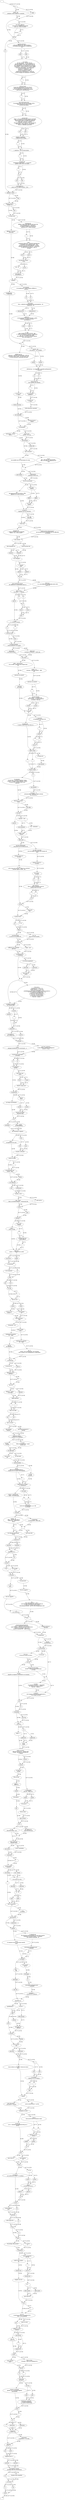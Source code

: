 digraph G {
  v0 [label = ""];
  v1 [label = "§ "];
  v2 [label = "XXXVI . De 
 quelques crimes difficiles à constater "]; 

  v3 [label = ". XXXI "];
  v4 [label = ". "];
  v5 [label = "Des délits difficiles 
 à prouver . D ' APRÉS les principes 
 que nous venons de poser "]; 

  v6 [label = ", "];
  v7 [label = "Il "];
  v8 [label = "paroîtra étrange à 
 ceux qui réfléchissent , que la raison n 
 ' ait presque jamais présidé à la législation 
 des "];
  v9 [label = "y a "];
  v10 [label = "états "];
  v11 [label = "Etats "];
  v12 [label = ". Les crimes 
 les plus atroces , les plus obscurs , 
 les plus chimériques , & par conséquent les 
 plus improbables , sont précisément ceux qu ' 
 on a regardés comme constatés sur de simples 
 conjectures , sur les preuves les moins solides 
 & les plus équivoques . On croiroit que 
 les loix & le magistrat n ' ont 
 intérêt qu ' à prouver le délit , 
 & non à chercher la vérité ; il 
 semble que les législateurs n ' aient pas 
 vu que le danger de condamner un innocent "];
  v13 [label = ", "];
  v14 [label = "croît en raison 
 du peu de vraisemblance de son crime & 
 de la probabilité de son innocence . On 
 ne trouve point dans la plupart des hommes 
 cette force & cette élévation "]; 

  v15 [label = ", "];
  v16 [label = "aussi nécessaires pour 
 les grands crimes que pour les grandes vertus 
 , cette énergie qui exalte à la fois 
 les uns & les autres "]; 

  v17 [label = ", "];
  v18 [label = "au plus haut 
 degré , & les produit presque toujours ensemble 
 chez les nations qui se soutiennent moins par 
 leur propre poids & la bonté constante de 
 leurs loix , que par l ' activité 
 du gouvernement & le concours des passions au 
 bien public . Chez celles-là , les passions 
 douces & affoiblies paroissent "];
  v19 [label = "plus "];
  v20 [label = "p1us "];
  v21 [label = "propres à maintenir 
 l ' administration établie "]; 

  v22 [label = ", "];
  v23 [label = "qu ' à 
 l ' améliorer . De ces observations "]; 

  v24 [label = ", "];
  v25 [label = "il résulte une 
 conséquence importante , c ' est que les 
 grands crimes dans une nation "]; 

  v26 [label = ", "];
  v27 [label = "ne "];
  v28 [label = "font "];
  v29 [label = "sont "];
  v30 [label = "pas toujours la 
 preuve de son dépérissement . Il est "]; 

  v31 [label = "quelques crimes "];
  v32 [label = "trop "];
  v33 [label = "fréquens dans la 
 Société , et "]; 

  v34 [label = "dont "];
  v35 [label = "en même tems 
 "];
  v36 [label = "difficiles à prouver 
 . Tels sont l "]; 

  v37 [label = "la preuve est 
 difficile . Alors cette difficulté doit tenir lieu 
 de la probabilité de l ' innocence ; 
 & comme le danger qui résulte de l 
 ' impunité est d ' autant moindre "]; 

  v38 [label = ", "];
  v39 [label = "que l ' 
 espérance même de l ' impunité contribue peu 
 à multiplier cette espece de délit , dont 
 la source est tout-à-fait différente , on peut 
 diminuer également la durée de l ' instruction 
 & celle de la prescription : mais ce 
 ne sont "];
  v40 [label = "pas-là "];
  v41 [label = "pas là "];
  v42 [label = "les principes récens 
 ; & ne "]; 

  v43 [label = "voit-on "];
  v44 [label = "voit - on 
 "];
  v45 [label = "pas dans les 
 accusations d "]; 

  v46 [label = "' adultère , 
 "];
  v47 [label = "par exemple , 
 & de pédérastie ( crimes toujours difficiles à 
 prouver ) "]; 

  v48 [label = "la pédérastie , 
 l ' infanticide . "]; 

  v49 [label = "ne "];
  v50 [label = ",ne "];
  v51 [label = "voit-on pas , 
 dis-je , admettre tyranniquement les présomptions , les 
 conjectures , les "]; 

  v52 [label = "sémi-preuves ? "];
  v53 [label = "semi-preuves , "];
  v54 [label = "comme si l 
 ' accusé pouvoit être partie innocent , partie 
 coupable , & mériter à la fois d 
 ' être absous & "]; 

  v55 [label = "puni . "];
  v56 [label = "punis "];
  v57 [label = "C ' est 
 dans ce genre de délits sur-tout , que 
 d ' après les barbares & injustes compilations 
 qu ' on a osé donner pour regle 
 aux magistrats , on voit les tortures exercer 
 leur cruel empire sur "];
  v58 [label = "L ' "];
  v59 [label = "accusé , sur 
 les témoins , sur la famille "]; 

  v60 [label = "adultère est un 
 crime qui , considéré politiquement , doit son 
 existence à deux causes , les mauvaises Loix 
 , et cette attraction si puissante qui porte 
 "];
  v61 [label = "entiere "];
  v62 [label = "entière "];
  v63 [label = "un sexe vers 
 l ' autre . "]; 

  v64 [label = "de l ' 
 infortuné qu ' on soupçonne . Considéré politiquement 
 , l ' adultere a "]; 

  v65 [label = "[Cette attraction "];
  v66 [label = "la "];
  v67 [label = "sa "];
  v68 [label = "source dans les 
 loix variables des hommes "]; 

  v69 [label = ", "];
  v70 [label = "& le penchant 
 naturel d ' "]; 

  v71 [label = "un sexe vers 
 l ' autre . "]; 

  v72 [label = "Cette attraction constante 
 "];
  v73 [label = "est semblable "];
  v74 [label = "en beaucoup de 
 choses "]; 

  v75 [label = "à la pesanteur 
 "];
  v76 [label = "universelle . Comme 
 celle-ci , "]; 

  v77 [label = "motrice de l 
 ' univers , en ce qu ' "]; 

  v78 [label = "elle diminue "];
  v79 [label = "comme elle "];
  v80 [label = "par la distance 
 "];
  v81 [label = ": si l 
 ' une modifie tous les mouvemens du corps 
 "];
  v82 [label = ", en ce 
 que , tant que dure son activité , 
 elle a sur toutes les affections de l 
 ' ame "];
  v83 [label = ", l ' 
 "];
  v84 [label = "autre affecte "];
  v85 [label = "action que la 
 pesanteur exerce sur "]; 

  v86 [label = "tous les mouvemens 
 "];
  v87 [label = "de l ' 
 ame tant que dure son activité . Elles 
 différent en ce que la gravité "]; 

  v88 [label = "des corps . 
 Elle en "]; 

  v89 [label = "différe , "];
  v90 [label = "differe "];
  v91 [label = "en ce que 
 celle-ci "]; 

  v92 [label = "se met en 
 équilibre avec les obstacles "]; 

  v93 [label = "qu ' elle 
 rencontre "]; 

  v94 [label = ", tandis que 
 "];
  v95 [label = "la passion de 
 l ' amour se fortifie par les obstacles 
 mêmes .] Si j ' avois à parler 
 "];
  v96 [label = "celle-là prend ordinairement 
 une nouvelle force & augmente avec les difficultés 
 . Si je parlois "]; 

  v97 [label = "à des Nations 
 "];
  v98 [label = "encore privées des 
 "];
  v99 [label = "chez lesquelles les 
 "];
  v100 [label = "lumieres "];
  v101 [label = "lumières "];
  v102 [label = "de la Religion 
 "];
  v103 [label = "n ' eussent 
 point "]; 

  v104 [label = "pénétré "];
  v105 [label = "pénetré "];
  v106 [label = ", je "];
  v107 [label = "leur montrerois encore 
 des différences considérables entre ce "]; 

  v108 [label = "dirois qu ' 
 il y a une différence considérable entre cette 
 espèce de "]; 

  v109 [label = "délit et tous 
 les autres . L ' adultère "]; 

  v110 [label = "à "];
  v111 [label = "a "];
  v112 [label = "naît de "];
  v113 [label = "sa "];
  v114 [label = "source "];
  v115 [label = "fource "];
  v116 [label = "dans "];
  v117 [label = "l ' abus 
 d ' un besoin constant "]; 

  v118 [label = "& "];
  v119 [label = ", "];
  v120 [label = "universel dans "];
  v121 [label = "toute "];
  v122 [label = "la nature humaine 
 , besoin antérieur à la société "]; 

  v123 [label = "qui lui doit 
 son établissement . "]; 

  v124 [label = "dont il est 
 lui-même le fondateur ; tandis que "]; 

  v125 [label = "les autres "];
  v126 [label = "délits , destructeurs 
 de la société , prennent leur origine dans 
 les "];
  v127 [label = "crimes , au 
 contraire , sont bien plutôt l ' effet 
 des "];
  v128 [label = "passions du moment 
 "];
  v129 [label = "passions du moment 
 "];
  v130 [label = ". Ceux qui 
 ont étudié "]; 

  v131 [label = ", "];
  v132 [label = "que des besoins 
 de la nature , & tendent tous , 
 plus ou moins , à la destruction de 
 la société . Pour qui "]; 

  v133 [label = "connoît "];
  v134 [label = "connoit "];
  v135 [label = "l ' histoire 
 et "]; 

  v136 [label = "l ' humanité 
 , la tendance d ' un sexe vers 
 l ' autre "]; 

  v137 [label = "la nature de 
 l ' homme conjecturent que dans un "]; 

  v138 [label = ", "];
  v139 [label = "semble "];
  v140 [label = "( "];
  v141 [label = ", "];
  v142 [label = "dans le "];
  v143 [label = "même climat "];
  v144 [label = ", "];
  v145 [label = "ce besoin est 
 "];
  v146 [label = ") "];
  v147 [label = "une quantité "];
  v148 [label = "toujours égale "];
  v149 [label = "et constante . 
 Si cela étoit , il faudroit regarder comme 
 inutiles , et même comme funestes , toutes 
 les loix et les coutumes dont le but 
 seroit de "];
  v150 [label = "à "];
  v151 [label = "une quantité "];
  v152 [label = "constante . Ce 
 principe admis , toute loi , toute coutume 
 qui cherchera à "]; 

  v153 [label = "diminuer la somme 
 totale "]; 

  v154 [label = "des effets "];
  v155 [label = "de cette "];
  v156 [label = "quantité , sera 
 "];
  v157 [label = "passion : "];
  v158 [label = "non - seulement 
 "];
  v159 [label = "non-seulement "];
  v160 [label = "inutile , mais 
 funeste , "]; 

  v161 [label = "parce que "];
  v162 [label = "son effet inévitable 
 sera de charger une partie des citoyens de 
 leurs "];
  v163 [label = "ces loix chargeroient 
 une portion de la société de ses "]; 

  v164 [label = "propres besoins & 
 de ceux "]; 

  v165 [label = "propres besoins et 
 de ceux "]; 

  v166 [label = "des autres . 
 Le parti "]; 

  v167 [label = "d ' une 
 autre classe de Citoyens : celles-là au contraire 
 seroient sages et utiles , qui "]; 

  v168 [label = "le "];
  v169 [label = "la "];
  v170 [label = "plus sage est 
 donc d ' imiter en quelque sorte les 
 moyens dont on se sert "]; 

  v171 [label = ", "];
  v172 [label = "; "];
  v173 [label = "en "];
  v174 [label = "suivant "];
  v175 [label = ", pour ainsi 
 dire , "]; 

  v176 [label = "la pente douce 
 "];
  v177 [label = "du "];
  v178 [label = "d ' un 
 "];
  v179 [label = "fleuve "];
  v180 [label = ", en diviseroient 
 le cours en un nombre de "]; 

  v181 [label = "qu ' on 
 divise en tant de petits "]; 

  v182 [label = "rameaux "];
  v183 [label = "suffisant pour empêcher 
 par-tout "]; 

  v184 [label = "égaux , que 
 "];
  v185 [label = "la sécheresse et 
 l ' inondation "]; 

  v186 [label = "se trouvent également 
 "];
  v187 [label = "prévenues "];
  v188 [label = "prévenués "];
  v189 [label = "dans tous les 
 points "]; 

  v190 [label = ". "];
  v191 [label = "[On voit ici 
 la préuve de ce que j ' ai 
 avancé ailleurs . C ' est que l 
 ' auteur de cet ouvrage s ' est 
 probablement par crainte enveloppé souvent de calculs & 
 d ' une mystérieuse métaphysique . Si j 
 ' ai traité le sujet délicat de l 
 ' adultere avec plus de hardiesse , c 
 ' est que j ' ai mieux pensé 
 de mon siecle & de ma nation . 
 Note de l ' éditeur .] "];
  v192 [label = "La fidélité conjugale 
 est toujours plus "]; 

  v193 [label = "grande à "];
  v194 [label = "assurée "];
  v195 [label = ", "];
  v196 [label = "en "];
  v197 [label = "proportion "];
  v198 [label = "du nombre & 
 de la liberté des "]; 

  v199 [label = "que les "];
  v200 [label = "mariages "];
  v201 [label = ": si les 
 préjugés héréditaires les assortissent , si "]; 

  v202 [label = "sont plus nombreux 
 et plus faciles ; lorsque le préjugé les 
 assortit , et que "]; 

  v203 [label = "la puissance paternelle 
 les forme "]; 

  v204 [label = "et "];
  v205 [label = "ou "];
  v206 [label = "les empêche à 
 son gré , "]; 

  v207 [label = "leurs liens mal 
 tissus "]; 

  v208 [label = ", seront "];
  v209 [label = "feront "];
  v210 [label = "bientôt rompus par 
 "];
  v211 [label = "la galanterie "];
  v212 [label = "en rompt secrettement 
 "];
  v213 [label = ", dont la 
 force "]; 

  v214 [label = "secrete "];
  v215 [label = "secrète "];
  v216 [label = "trouvera de foibles 
 obstacles dans "]; 

  v217 [label = "les "];
  v218 [label = "préceptes "];
  v219 [label = "liens , malgré 
 les déclamations "]; 

  v220 [label = "des Moralistes vulgaires 
 , "]; 

  v221 [label = "dont l ' 
 occupation est de crier "]; 

  v222 [label = "sans "];
  v223 [label = "cesse "];
  v224 [label = "celle "];
  v225 [label = "occupés à déclamer 
 "];
  v226 [label = "contre les effets 
 "];
  v227 [label = ", "];
  v228 [label = "en pardonnant aux 
 causes . Mais "]; 

  v229 [label = "toutes "];
  v230 [label = "ces réflexions "];
  v231 [label = "sont "];
  v232 [label = "deviennent "];
  v233 [label = "inutiles à ceux 
 "];
  v234 [label = "qui , vivant 
 dans la véritable Religion , connoissent des "]; 

  v235 [label = "chez qui les 
 "];
  v236 [label = "motifs "];
  v237 [label = "plus "];
  v238 [label = "sublimes "];
  v239 [label = "de la vraie 
 religion "]; 

  v240 [label = ", dont l 
 ' action corrige "]; 

  v241 [label = ", "];
  v242 [label = "corrigent par leur 
 action efficace "]; 

  v243 [label = ", "];
  v244 [label = "celle de la 
 nature . L ' adultère est un délit 
 si "];
  v245 [label = "instantané "];
  v246 [label = "fugitif "];
  v247 [label = ", si mystérieux 
 , "]; 

  v248 [label = "il est tellement 
 "];
  v249 [label = "si "];
  v250 [label = "caché "];
  v251 [label = "par "];
  v252 [label = "sous "];
  v253 [label = "le voile "];
  v254 [label = ", "];
  v255 [label = "dont les loix 
 "];
  v256 [label = "mêmes "];
  v257 [label = "même "];
  v258 [label = "forcent de le 
 couvrir , ( "]; 

  v259 [label = "l ' enveloppent 
 ; ce "]; 

  v260 [label = "voile nécessaire , 
 mais "]; 

  v261 [label = "transparent , qui 
 "];
  v262 [label = "dont le foible 
 tissu "]; 

  v263 [label = "augmente les charmes 
 de l ' objet "]; 

  v264 [label = "augmente les charmes 
 de l ' objet "]; 

  v265 [label = ", loin de 
 les diminuer ) "]; 

  v266 [label = "qu ' il 
 couvre , est si transparent ; les occasions 
 sont si faciles & les conséquences si équivoques 
 , "];
  v267 [label = "qu ' il 
 est bien plus "]; 

  v268 [label = "au pouvoir du 
 "];
  v269 [label = "aisé au "];
  v270 [label = "législateur de le 
 prévenir "]; 

  v271 [label = ", "];
  v272 [label = "que de le 
 "];
  v273 [label = "détruire , lorsqu 
 ' il est étali "]; 

  v274 [label = "réprimer "];
  v275 [label = ". Règle générale 
 "];
  v276 [label = ". "];
  v277 [label = ": "];
  v278 [label = "Dans tout délit 
 "];
  v279 [label = "qui , "];
  v280 [label = ", qui "];
  v281 [label = "par sa nature 
 "];
  v282 [label = ", doit presque 
 toujours "]; 

  v283 [label = "doit nécessairement et 
 souvent "]; 

  v284 [label = "demeurer impuni , 
 la peine est un aiguillon "]; 

  v285 [label = "de plus . 
 Lorsque "]; 

  v286 [label = "au crime . 
 Telle est la nature de l ' esprit 
 humain que "]; 

  v287 [label = "les difficultés "];
  v288 [label = "qui ne sont 
 pas "]; 

  v289 [label = "ne sont point 
 "];
  v290 [label = "insurmontables "];
  v291 [label = ", lorsqu ' 
 elles ne se présentent pas à l ' 
 homme sous un aspect décourageant "]; 

  v292 [label = ", ni trop 
 grandes "]; 

  v293 [label = ", "];
  v294 [label = "relativement au degré 
 d ' activité de "]; 

  v295 [label = "son esprit "];
  v296 [label = "chacun , embellissent 
 l ' objet , et excitent plus "]; 

  v297 [label = "; "];
  v298 [label = ", "];
  v299 [label = "telle est la 
 nature de son imagination , qu ' elle 
 en est plus "]; 

  v300 [label = "vivement "];
  v301 [label = "excitée , qu 
 ' elle s ' attache avec plus d 
 ' ardeur sur l ' objet de ses 
 desirs "];
  v302 [label = "l ' imagination 
 à le poursuivre . Elles sont "]; 

  v303 [label = ". "];
  v304 [label = ", "];
  v305 [label = "pour ainsi dire 
 , "]; 

  v306 [label = "Les obstacles deviennent 
 comme "]; 

  v307 [label = "autant de "];
  v308 [label = "barrieres "];
  v309 [label = "barrières "];
  v310 [label = "qui l ' 
 empêchent de s ' "]; 

  v311 [label = "en "];
  v312 [label = "écarter "];
  v313 [label = ", et qui 
 "];
  v314 [label = "de cet objet 
 & "]; 

  v315 [label = "la forcent "];
  v316 [label = "d ' en 
 saisir "]; 

  v317 [label = "à en parcourir 
 "];
  v318 [label = "tous les rapports 
 "];
  v319 [label = "tous les rapports 
 "];
  v320 [label = ", d ' 
 où il résulte qu ' "]; 

  v321 [label = ". Or , 
 dans cette agitation l ' ame s ' 
 aisit bien plus fortement les côtés agréables de 
 l ' objet vers lesquels elle est plus 
 naturellement portée , que les côtés désagréables dont 
 "];
  v322 [label = "elle s ' 
 "];
  v323 [label = "occupe nécessairement de 
 ceux d ' agrément & de plaisir , 
 pour éloigner & exclure toutes les relations de 
 crainte & de danger : telle est la 
 marche constante de l ' esprit humain "]; 

  v324 [label = "éloigne autant qu 
 ' elle peut "]; 

  v325 [label = ". La pédérastie 
 "];
  v326 [label = ", que les 
 loix punissent "]; 

  v327 [label = "si sévérement "];
  v328 [label = "[(1) Ce n 
 ' est pas en France au moins ; 
 "];
  v329 [label = "pu nie par 
 "];
  v330 [label = "les loix "];
  v331 [label = ", et pour 
 laquelle on employe si facilement ces tourmens "]; 

  v332 [label = "prononcent des peines 
 séveres , mais on ne les exécute pas 
 . En Italie "]; 

  v333 [label = ", "];
  v334 [label = "le riche s 
 ' en exempte aisement , l ' imprudent 
 peu aisé en est seul la victime . 
 Note de l ' éditeur .] "]; 

  v335 [label = "& dont le 
 seul soupçon a livré tant de malheureux à 
 ces cruelles tortures "]; 

  v336 [label = "qui "];
  v337 [label = "ne "];
  v338 [label = "triomphent "];
  v339 [label = "que trop "];
  v340 [label = "de l ' 
 innocence "]; 

  v341 [label = "même , a 
 "];
  v342 [label = "; la "];
  v343 [label = "péderastie "];
  v344 [label = "pédérastie "];
  v345 [label = ", dis-je , 
 prend "]; 

  v346 [label = "moins sa source 
 dans les besoins de l ' homme isolé 
 et libre , que dans les passions de 
 l ' homme "]; 

  v347 [label = "social & "];
  v348 [label = "esclave "];
  v349 [label = "et réuni en 
 société . "]; 

  v350 [label = "; si quelquefois 
 elle est l ' effet de la "]; 

  v351 [label = "Elle est bien 
 "];
  v352 [label = "satiété "];
  v353 [label = "satieté "];
  v354 [label = "moins l ' 
 effet de la "]; 

  v355 [label = "des plaisirs , 
 "];
  v356 [label = "satiété "];
  v357 [label = "elle est bien 
 "];
  v358 [label = "des plaisirs , 
 "];
  v359 [label = "plus souvent "];
  v360 [label = "que "];
  v361 [label = "celui "];
  v362 [label = "d ' une 
 éducation fausse , qui "]; 

  v363 [label = "des défauts de 
 cette éducation qui "]; 

  v364 [label = ", "];
  v365 [label = "pour rendre les 
 hommes utiles "]; 

  v366 [label = "aux autres "];
  v367 [label = "à leurs semblables 
 "];
  v368 [label = ", commence "];
  v369 [label = ", "];
  v370 [label = "par les rendre 
 inutiles à "]; 

  v371 [label = "eux-mêmes "];
  v372 [label = "eux—mêmes "];
  v373 [label = ", "];
  v374 [label = "; c ' 
 est ensuite de cette "]; 

  v375 [label = "education "];
  v376 [label = "éducation "];
  v377 [label = "qu ' elle 
 "];
  v378 [label = "regne "];
  v379 [label = "règne "];
  v380 [label = "dans ces maisons 
 où "]; 

  v381 [label = "l ' on 
 rassemble "]; 

  v382 [label = "une jeunesse "];
  v383 [label = "nombreuse , "];
  v384 [label = "ardente "];
  v385 [label = "& séparée par 
 des obstacles insurmontables du sexe que la nature 
 commence à lui faire desirer , se prépare 
 une vieillesse anticipée , en "]; 

  v386 [label = ", et où 
 le commerce avec le sexe étant interdit , 
 toute "];
  v387 [label = "consumant inutilement pour 
 l ' humanité "]; 

  v388 [label = ", "];
  v389 [label = "la vigueur "];
  v390 [label = "que l ' 
 âge "]; 

  v391 [label = "de la nature 
 qui se "]; 

  v392 [label = "développe "];
  v393 [label = "développe "];
  v394 [label = "chez elle "];
  v395 [label = "se "];
  v396 [label = "consumant inutilement pour 
 l ' humanité , "]; 

  v397 [label = "précipite l ' 
 arrivée de la vieillesse "]; 

  v398 [label = ". L ' 
 infanticide est "]; 

  v399 [label = "encore l ' 
 "];
  v400 [label = "pareillement l ' 
 "];
  v401 [label = "etfet presque "];
  v402 [label = "effet "];
  v403 [label = "presqu ' "];
  v404 [label = "de la "];
  v405 [label = "inévitable de l 
 ' affreuse "]; 

  v406 [label = "situation "];
  v407 [label = "terrible "];
  v408 [label = "où se trouve 
 une "]; 

  v409 [label = "personne "];
  v410 [label = "infortunée "];
  v411 [label = "qui "];
  v412 [label = "s ' est 
 laissé séduire ou insulter . Forcée de choisir 
 entre "];
  v413 [label = "a "];
  v414 [label = "cédé "];
  v415 [label = "céde "];
  v416 [label = "à sa propre 
 foiblesse ou à la violence "]; 

  v417 [label = ": "];
  v418 [label = "; "];
  v419 [label = "d ' un 
 côté "]; 

  v420 [label = "l ' infamie 
 "];
  v421 [label = "pour elle-même , 
 et la mort d ' un Etre "]; 

  v422 [label = ", de l 
 ' autre la destruction d ' un être 
 "];
  v423 [label = "incapable de sentir 
 "];
  v424 [label = "la perte de 
 la vie , comment ne préféreroit-elle pas ce 
 dernier "];
  v425 [label = ", voilà le 
 choix que les loix lui laissent à faire 
 "];
  v426 [label = ". "];
  v427 [label = ": "];
  v428 [label = "Doutera-t-on qu ' 
 elle ne "]; 

  v429 [label = "préfere "];
  v430 [label = "préfère "];
  v431 [label = "le "];
  v432 [label = "parti "];
  v433 [label = "pour éviter sa 
 "];
  v434 [label = "qui la dérobe 
 à la "]; 

  v435 [label = "honte "];
  v436 [label = "et celle de 
 son malheureux enfant ? Le meilleur "]; 

  v437 [label = "& à la 
 "];
  v438 [label = "misère "];
  v439 [label = "misere "];
  v440 [label = ", elle & 
 le triste fruit de ses "]; 

  v441 [label = "plaisirs? "];
  v442 [label = "plaisirs ? "];
  v443 [label = "Le "];
  v444 [label = "moyen "];
  v445 [label = "le plus efficace 
 pour "]; 

  v446 [label = "de "];
  v447 [label = "prévenir "];
  v448 [label = "cette espece de 
 "];
  v449 [label = "ce "];
  v450 [label = "crime "];
  v451 [label = ", ce "];
  v452 [label = "seroit "];
  v453 [label = "de protéger efficacement 
 "];
  v454 [label = "d ' assurer 
 à "]; 

  v455 [label = "la foiblesse "];
  v456 [label = "contre cette espèce 
 de "]; 

  v457 [label = "toute la protection 
 des loix "]; 

  v458 [label = "tyrannie qui "];
  v459 [label = ", "];
  v460 [label = "exagère tous les 
 "];
  v461 [label = "contre la "];
  v462 [label = "tyrannie qui "];
  v463 [label = "ne s ' 
 "];
  v464 [label = "éleve guere "];
  v465 [label = "élève guères "];
  v466 [label = "que contre les 
 "];
  v467 [label = "vices "];
  v468 [label = ", "];
  v469 [label = "qu ' on 
 ne peut pas couvrir du manteau de la 
 vertu . Je ne prétends "]; 

  v470 [label = "pas "];
  v471 [label = "point au reste 
 "];
  v472 [label = "affoiblir la juste 
 horreur "]; 

  v473 [label = "qu ' on 
 a pour ces "]; 

  v474 [label = "que doivent "];
  v475 [label = ", "];
  v476 [label = "inspirer les "];
  v477 [label = "crimes "];
  v478 [label = ", mais indiquer 
 leurs "]; 

  v479 [label = "dont je viens 
 de parler : mais en en indiquant les 
 "];
  v480 [label = "sources "];
  v481 [label = ": et "];
  v482 [label = ", "];
  v483 [label = "je me crois 
 en droit d ' "]; 

  v484 [label = "en tirer "];
  v485 [label = "avancer ce principe 
 général , qu ' on ne peut appeller 
 précisément "];
  v486 [label = "cette "];
  v487 [label = "certe "];
  v488 [label = "conséquence générale , 
 c ' est que la punition d ' 
 un crime ne sauroit être "]; 

  v489 [label = "juste "];
  v490 [label = ", "];
  v491 [label = "ou "];
  v492 [label = ", ( "];
  v493 [label = "nécessaire , "];
  v494 [label = "nécéssaire ; "];
  v495 [label = "ce qui est 
 la même chose "]; 

  v496 [label = ", ) necessaire 
 , la punition d ' un crime "]; 

  v497 [label = ", tant que 
 la loi n ' a "]; 

  v498 [label = "pas "];
  v499 [label = "point "];
  v500 [label = "employé pour le 
 "];
  v501 [label = "prévenir , "];
  v502 [label = "prevenir "];
  v503 [label = "les meilleurs moyens 
 possibles dans les circonstances "]; 

  v504 [label = "où "];
  v505 [label = "données dans lesquelles 
 "];
  v506 [label = "se trouve "];
  v507 [label = "la "];
  v508 [label = "une "];
  v509 [label = "nation . "];
  v510 [label = ""];
  v0 -> v1 [label = "fr1766, fr1773, fr1782"];
  v1 -> v2 [label = "fr1766"];
  v1 -> v3 [label = "fr1773, fr1782"];
  v2 -> v4 [label = "fr1766"];
  v3 -> v4 [label = "fr1773, fr1782"];
  v4 -> v7 [label = "fr1766"];
  v4 -> v5 [label = "fr1773, fr1782"];
  v5 -> v7 [label = "fr1782"];
  v5 -> v6 [label = "fr1773"];
  v6 -> v7 [label = "fr1773"];
  v7 -> v8 [label = "fr1773, fr1782"];
  v7 -> v9 [label = "fr1766"];
  v8 -> v10 [label = "fr1782"];
  v8 -> v11 [label = "fr1773"];
  v9 -> v31 [label = "fr1766"];
  v10 -> v12 [label = "fr1782"];
  v11 -> v12 [label = "fr1773"];
  v12 -> v14 [label = "fr1782"];
  v12 -> v13 [label = "fr1773"];
  v13 -> v14 [label = "fr1773"];
  v14 -> v15 [label = "fr1773"];
  v14 -> v16 [label = "fr1782"];
  v15 -> v16 [label = "fr1773"];
  v16 -> v17 [label = "fr1773"];
  v16 -> v18 [label = "fr1782"];
  v17 -> v18 [label = "fr1773"];
  v18 -> v19 [label = "fr1773"];
  v18 -> v20 [label = "fr1782"];
  v19 -> v21 [label = "fr1773"];
  v20 -> v21 [label = "fr1782"];
  v21 -> v23 [label = "fr1782"];
  v21 -> v22 [label = "fr1773"];
  v22 -> v23 [label = "fr1773"];
  v23 -> v24 [label = "fr1773"];
  v23 -> v25 [label = "fr1782"];
  v24 -> v25 [label = "fr1773"];
  v25 -> v27 [label = "fr1782"];
  v25 -> v26 [label = "fr1773"];
  v26 -> v27 [label = "fr1773"];
  v27 -> v28 [label = "fr1782"];
  v27 -> v29 [label = "fr1773"];
  v28 -> v30 [label = "fr1782"];
  v29 -> v30 [label = "fr1773"];
  v30 -> v31 [label = "fr1773, fr1782"];
  v31 -> v32 [label = "fr1766"];
  v31 -> v33 [label = "fr1773, fr1782"];
  v32 -> v33 [label = "fr1766"];
  v33 -> v34 [label = "fr1773, fr1782"];
  v33 -> v35 [label = "fr1766"];
  v34 -> v35 [label = "fr1773, fr1782"];
  v35 -> v36 [label = "fr1766"];
  v35 -> v37 [label = "fr1773, fr1782"];
  v36 -> v46 [label = "fr1766"];
  v37 -> v39 [label = "fr1782"];
  v37 -> v38 [label = "fr1773"];
  v38 -> v39 [label = "fr1773"];
  v39 -> v40 [label = "fr1773"];
  v39 -> v41 [label = "fr1782"];
  v40 -> v42 [label = "fr1773"];
  v41 -> v42 [label = "fr1782"];
  v42 -> v43 [label = "fr1773"];
  v42 -> v44 [label = "fr1782"];
  v43 -> v45 [label = "fr1773"];
  v44 -> v45 [label = "fr1782"];
  v45 -> v46 [label = "fr1773, fr1782"];
  v46 -> v47 [label = "fr1773, fr1782"];
  v46 -> v48 [label = "fr1766"];
  v47 -> v49 [label = "fr1773"];
  v47 -> v50 [label = "fr1782"];
  v48 -> v58 [label = "fr1766"];
  v49 -> v51 [label = "fr1773"];
  v50 -> v51 [label = "fr1782"];
  v51 -> v52 [label = "fr1782"];
  v51 -> v53 [label = "fr1773"];
  v52 -> v54 [label = "fr1782"];
  v53 -> v54 [label = "fr1773"];
  v54 -> v55 [label = "fr1773"];
  v54 -> v56 [label = "fr1782"];
  v55 -> v57 [label = "fr1773"];
  v56 -> v57 [label = "fr1782"];
  v57 -> v58 [label = "fr1773, fr1782"];
  v58 -> v59 [label = "fr1773, fr1782"];
  v58 -> v60 [label = "fr1766"];
  v59 -> v61 [label = "fr1782"];
  v59 -> v62 [label = "fr1773"];
  v60 -> v63 [label = "fr1766"];
  v61 -> v64 [label = "fr1782"];
  v62 -> v64 [label = "fr1773"];
  v63 -> v65 [label = "fr1766"];
  v64 -> v66 [label = "fr1773"];
  v64 -> v67 [label = "fr1782"];
  v65 -> v73 [label = "fr1766"];
  v66 -> v68 [label = "fr1773"];
  v67 -> v68 [label = "fr1782"];
  v68 -> v69 [label = "fr1773"];
  v68 -> v70 [label = "fr1782"];
  v69 -> v70 [label = "fr1773"];
  v70 -> v71 [label = "fr1773, fr1782"];
  v71 -> v72 [label = "fr1773, fr1782"];
  v72 -> v73 [label = "fr1773, fr1782"];
  v73 -> v74 [label = "fr1766"];
  v73 -> v75 [label = "fr1773, fr1782"];
  v74 -> v75 [label = "fr1766"];
  v75 -> v76 [label = "fr1766"];
  v75 -> v77 [label = "fr1773, fr1782"];
  v76 -> v78 [label = "fr1766"];
  v77 -> v78 [label = "fr1773, fr1782"];
  v78 -> v80 [label = "fr1766"];
  v78 -> v79 [label = "fr1773, fr1782"];
  v79 -> v80 [label = "fr1773, fr1782"];
  v80 -> v81 [label = "fr1766"];
  v80 -> v82 [label = "fr1773, fr1782"];
  v81 -> v83 [label = "fr1766"];
  v82 -> v83 [label = "fr1773, fr1782"];
  v83 -> v84 [label = "fr1766"];
  v83 -> v85 [label = "fr1773, fr1782"];
  v84 -> v86 [label = "fr1766"];
  v85 -> v86 [label = "fr1773, fr1782"];
  v86 -> v87 [label = "fr1766"];
  v86 -> v88 [label = "fr1773, fr1782"];
  v87 -> v92 [label = "fr1766"];
  v88 -> v89 [label = "fr1773"];
  v88 -> v90 [label = "fr1782"];
  v89 -> v91 [label = "fr1773"];
  v90 -> v91 [label = "fr1782"];
  v91 -> v92 [label = "fr1773, fr1782"];
  v92 -> v93 [label = "fr1773, fr1782"];
  v92 -> v94 [label = "fr1766"];
  v93 -> v94 [label = "fr1773, fr1782"];
  v94 -> v95 [label = "fr1766"];
  v94 -> v96 [label = "fr1773, fr1782"];
  v95 -> v97 [label = "fr1766"];
  v96 -> v97 [label = "fr1773, fr1782"];
  v97 -> v98 [label = "fr1766"];
  v97 -> v99 [label = "fr1773, fr1782"];
  v98 -> v101 [label = "fr1766"];
  v99 -> v100 [label = "fr1782"];
  v99 -> v101 [label = "fr1773"];
  v100 -> v102 [label = "fr1782"];
  v101 -> v102 [label = "fr1766, fr1773"];
  v102 -> v106 [label = "fr1766"];
  v102 -> v103 [label = "fr1773, fr1782"];
  v103 -> v104 [label = "fr1782"];
  v103 -> v105 [label = "fr1773"];
  v104 -> v106 [label = "fr1782"];
  v105 -> v106 [label = "fr1773"];
  v106 -> v107 [label = "fr1773, fr1782"];
  v106 -> v108 [label = "fr1766"];
  v107 -> v109 [label = "fr1773, fr1782"];
  v108 -> v109 [label = "fr1766"];
  v109 -> v110 [label = "fr1773"];
  v109 -> v111 [label = "fr1782"];
  v109 -> v112 [label = "fr1766"];
  v110 -> v113 [label = "fr1773"];
  v111 -> v113 [label = "fr1782"];
  v112 -> v117 [label = "fr1766"];
  v113 -> v114 [label = "fr1773"];
  v113 -> v115 [label = "fr1782"];
  v114 -> v116 [label = "fr1773"];
  v115 -> v116 [label = "fr1782"];
  v116 -> v117 [label = "fr1773, fr1782"];
  v117 -> v118 [label = "fr1773, fr1782"];
  v117 -> v119 [label = "fr1766"];
  v118 -> v120 [label = "fr1773, fr1782"];
  v119 -> v120 [label = "fr1766"];
  v120 -> v121 [label = "fr1773, fr1782"];
  v120 -> v122 [label = "fr1766"];
  v121 -> v122 [label = "fr1773, fr1782"];
  v122 -> v123 [label = "fr1773, fr1782"];
  v122 -> v124 [label = "fr1766"];
  v123 -> v125 [label = "fr1773, fr1782"];
  v124 -> v125 [label = "fr1766"];
  v125 -> v126 [label = "fr1766"];
  v125 -> v127 [label = "fr1773, fr1782"];
  v126 -> v128 [label = "fr1766"];
  v127 -> v129 [label = "fr1773, fr1782"];
  v128 -> v130 [label = "fr1766"];
  v129 -> v131 [label = "fr1773"];
  v129 -> v132 [label = "fr1782"];
  v130 -> v135 [label = "fr1766"];
  v131 -> v132 [label = "fr1773"];
  v132 -> v133 [label = "fr1782"];
  v132 -> v134 [label = "fr1773"];
  v133 -> v135 [label = "fr1782"];
  v134 -> v135 [label = "fr1773"];
  v135 -> v136 [label = "fr1773, fr1782"];
  v135 -> v137 [label = "fr1766"];
  v136 -> v139 [label = "fr1782"];
  v136 -> v138 [label = "fr1773"];
  v137 -> v143 [label = "fr1766"];
  v138 -> v139 [label = "fr1773"];
  v139 -> v140 [label = "fr1773"];
  v139 -> v141 [label = "fr1782"];
  v140 -> v142 [label = "fr1773"];
  v141 -> v142 [label = "fr1782"];
  v142 -> v143 [label = "fr1773, fr1782"];
  v143 -> v144 [label = "fr1782"];
  v143 -> v145 [label = "fr1766"];
  v143 -> v146 [label = "fr1773"];
  v144 -> v148 [label = "fr1782"];
  v145 -> v147 [label = "fr1766"];
  v146 -> v148 [label = "fr1773"];
  v147 -> v148 [label = "fr1766"];
  v148 -> v149 [label = "fr1766"];
  v148 -> v150 [label = "fr1773, fr1782"];
  v149 -> v153 [label = "fr1766"];
  v150 -> v151 [label = "fr1773, fr1782"];
  v151 -> v152 [label = "fr1773, fr1782"];
  v152 -> v153 [label = "fr1773, fr1782"];
  v153 -> v154 [label = "fr1766"];
  v153 -> v155 [label = "fr1773, fr1782"];
  v154 -> v155 [label = "fr1766"];
  v155 -> v156 [label = "fr1773, fr1782"];
  v155 -> v157 [label = "fr1766"];
  v156 -> v158 [label = "fr1782"];
  v156 -> v159 [label = "fr1773"];
  v157 -> v161 [label = "fr1766"];
  v158 -> v160 [label = "fr1782"];
  v159 -> v160 [label = "fr1773"];
  v160 -> v161 [label = "fr1773, fr1782"];
  v161 -> v162 [label = "fr1773, fr1782"];
  v161 -> v163 [label = "fr1766"];
  v162 -> v164 [label = "fr1773, fr1782"];
  v163 -> v165 [label = "fr1766"];
  v164 -> v166 [label = "fr1773, fr1782"];
  v165 -> v167 [label = "fr1766"];
  v166 -> v168 [label = "fr1773"];
  v166 -> v169 [label = "fr1782"];
  v167 -> v174 [label = "fr1766"];
  v168 -> v170 [label = "fr1773"];
  v169 -> v170 [label = "fr1782"];
  v170 -> v171 [label = "fr1773"];
  v170 -> v172 [label = "fr1782"];
  v171 -> v173 [label = "fr1773"];
  v172 -> v173 [label = "fr1782"];
  v173 -> v174 [label = "fr1773, fr1782"];
  v174 -> v176 [label = "fr1773, fr1782"];
  v174 -> v175 [label = "fr1766"];
  v175 -> v176 [label = "fr1766"];
  v176 -> v177 [label = "fr1766"];
  v176 -> v178 [label = "fr1773, fr1782"];
  v177 -> v179 [label = "fr1766"];
  v178 -> v179 [label = "fr1773, fr1782"];
  v179 -> v180 [label = "fr1766"];
  v179 -> v181 [label = "fr1773, fr1782"];
  v180 -> v182 [label = "fr1766"];
  v181 -> v182 [label = "fr1773, fr1782"];
  v182 -> v183 [label = "fr1766"];
  v182 -> v184 [label = "fr1773, fr1782"];
  v183 -> v185 [label = "fr1766"];
  v184 -> v185 [label = "fr1773, fr1782"];
  v185 -> v186 [label = "fr1773, fr1782"];
  v185 -> v190 [label = "fr1766"];
  v186 -> v187 [label = "fr1782"];
  v186 -> v188 [label = "fr1773"];
  v187 -> v189 [label = "fr1782"];
  v188 -> v189 [label = "fr1773"];
  v189 -> v190 [label = "fr1773, fr1782"];
  v190 -> v191 [label = "fr1782"];
  v190 -> v192 [label = "fr1766, fr1773"];
  v191 -> v192 [label = "fr1782"];
  v192 -> v193 [label = "fr1766"];
  v192 -> v194 [label = "fr1773, fr1782"];
  v193 -> v197 [label = "fr1766"];
  v194 -> v195 [label = "fr1773"];
  v194 -> v196 [label = "fr1782"];
  v195 -> v196 [label = "fr1773"];
  v196 -> v197 [label = "fr1773, fr1782"];
  v197 -> v198 [label = "fr1773, fr1782"];
  v197 -> v199 [label = "fr1766"];
  v198 -> v200 [label = "fr1773, fr1782"];
  v199 -> v200 [label = "fr1766"];
  v200 -> v201 [label = "fr1773, fr1782"];
  v200 -> v202 [label = "fr1766"];
  v201 -> v203 [label = "fr1773, fr1782"];
  v202 -> v203 [label = "fr1766"];
  v203 -> v204 [label = "fr1766"];
  v203 -> v205 [label = "fr1773, fr1782"];
  v204 -> v206 [label = "fr1766"];
  v205 -> v206 [label = "fr1773, fr1782"];
  v206 -> v211 [label = "fr1766"];
  v206 -> v207 [label = "fr1773, fr1782"];
  v207 -> v208 [label = "fr1773"];
  v207 -> v209 [label = "fr1782"];
  v208 -> v210 [label = "fr1773"];
  v209 -> v210 [label = "fr1782"];
  v210 -> v211 [label = "fr1773, fr1782"];
  v211 -> v212 [label = "fr1766"];
  v211 -> v213 [label = "fr1773, fr1782"];
  v212 -> v217 [label = "fr1766"];
  v213 -> v214 [label = "fr1782"];
  v213 -> v215 [label = "fr1773"];
  v214 -> v216 [label = "fr1782"];
  v215 -> v216 [label = "fr1773"];
  v216 -> v217 [label = "fr1773, fr1782"];
  v217 -> v218 [label = "fr1773, fr1782"];
  v217 -> v219 [label = "fr1766"];
  v218 -> v220 [label = "fr1773, fr1782"];
  v219 -> v220 [label = "fr1766"];
  v220 -> v221 [label = "fr1766"];
  v220 -> v222 [label = "fr1773, fr1782"];
  v221 -> v226 [label = "fr1766"];
  v222 -> v223 [label = "fr1782"];
  v222 -> v224 [label = "fr1773"];
  v223 -> v225 [label = "fr1782"];
  v224 -> v225 [label = "fr1773"];
  v225 -> v226 [label = "fr1773, fr1782"];
  v226 -> v227 [label = "fr1773, fr1782"];
  v226 -> v228 [label = "fr1766"];
  v227 -> v228 [label = "fr1773, fr1782"];
  v228 -> v230 [label = "fr1773, fr1782"];
  v228 -> v229 [label = "fr1766"];
  v229 -> v230 [label = "fr1766"];
  v230 -> v231 [label = "fr1766"];
  v230 -> v232 [label = "fr1773, fr1782"];
  v231 -> v233 [label = "fr1766"];
  v232 -> v233 [label = "fr1773, fr1782"];
  v233 -> v234 [label = "fr1766"];
  v233 -> v235 [label = "fr1773, fr1782"];
  v234 -> v236 [label = "fr1766"];
  v235 -> v236 [label = "fr1773, fr1782"];
  v236 -> v237 [label = "fr1766"];
  v236 -> v238 [label = "fr1773, fr1782"];
  v237 -> v238 [label = "fr1766"];
  v238 -> v239 [label = "fr1773, fr1782"];
  v238 -> v240 [label = "fr1766"];
  v239 -> v241 [label = "fr1773"];
  v239 -> v242 [label = "fr1782"];
  v240 -> v244 [label = "fr1766"];
  v241 -> v242 [label = "fr1773"];
  v242 -> v243 [label = "fr1773"];
  v242 -> v244 [label = "fr1782"];
  v243 -> v244 [label = "fr1773"];
  v244 -> v245 [label = "fr1773, fr1782"];
  v244 -> v246 [label = "fr1766"];
  v245 -> v247 [label = "fr1773, fr1782"];
  v246 -> v247 [label = "fr1766"];
  v247 -> v248 [label = "fr1773, fr1782"];
  v247 -> v249 [label = "fr1766"];
  v248 -> v250 [label = "fr1773, fr1782"];
  v249 -> v250 [label = "fr1766"];
  v250 -> v251 [label = "fr1766"];
  v250 -> v252 [label = "fr1773, fr1782"];
  v251 -> v253 [label = "fr1766"];
  v252 -> v253 [label = "fr1773, fr1782"];
  v253 -> v254 [label = "fr1773"];
  v253 -> v255 [label = "fr1766, fr1782"];
  v254 -> v255 [label = "fr1773"];
  v255 -> v256 [label = "fr1766, fr1773"];
  v255 -> v257 [label = "fr1782"];
  v256 -> v258 [label = "fr1766"];
  v256 -> v259 [label = "fr1773"];
  v257 -> v259 [label = "fr1782"];
  v258 -> v260 [label = "fr1766"];
  v259 -> v260 [label = "fr1773, fr1782"];
  v260 -> v261 [label = "fr1766"];
  v260 -> v262 [label = "fr1773, fr1782"];
  v261 -> v263 [label = "fr1766"];
  v262 -> v264 [label = "fr1773, fr1782"];
  v263 -> v265 [label = "fr1766"];
  v264 -> v266 [label = "fr1773, fr1782"];
  v265 -> v267 [label = "fr1766"];
  v266 -> v267 [label = "fr1773, fr1782"];
  v267 -> v268 [label = "fr1766"];
  v267 -> v269 [label = "fr1773, fr1782"];
  v268 -> v270 [label = "fr1766"];
  v269 -> v270 [label = "fr1773, fr1782"];
  v270 -> v272 [label = "fr1773, fr1782"];
  v270 -> v271 [label = "fr1766"];
  v271 -> v272 [label = "fr1766"];
  v272 -> v273 [label = "fr1766"];
  v272 -> v274 [label = "fr1773, fr1782"];
  v273 -> v275 [label = "fr1766"];
  v274 -> v275 [label = "fr1773, fr1782"];
  v275 -> v276 [label = "fr1766"];
  v275 -> v277 [label = "fr1773, fr1782"];
  v276 -> v278 [label = "fr1766"];
  v277 -> v278 [label = "fr1773, fr1782"];
  v278 -> v279 [label = "fr1782"];
  v278 -> v280 [label = "fr1766, fr1773"];
  v279 -> v281 [label = "fr1782"];
  v280 -> v281 [label = "fr1766, fr1773"];
  v281 -> v282 [label = "fr1773, fr1782"];
  v281 -> v283 [label = "fr1766"];
  v282 -> v284 [label = "fr1773, fr1782"];
  v283 -> v284 [label = "fr1766"];
  v284 -> v285 [label = "fr1773, fr1782"];
  v284 -> v286 [label = "fr1766"];
  v285 -> v287 [label = "fr1773, fr1782"];
  v286 -> v287 [label = "fr1766"];
  v287 -> v288 [label = "fr1766"];
  v287 -> v289 [label = "fr1773, fr1782"];
  v288 -> v290 [label = "fr1766"];
  v289 -> v290 [label = "fr1773, fr1782"];
  v290 -> v291 [label = "fr1773, fr1782"];
  v290 -> v292 [label = "fr1766"];
  v291 -> v294 [label = "fr1782"];
  v291 -> v293 [label = "fr1773"];
  v292 -> v294 [label = "fr1766"];
  v293 -> v294 [label = "fr1773"];
  v294 -> v295 [label = "fr1773, fr1782"];
  v294 -> v296 [label = "fr1766"];
  v295 -> v297 [label = "fr1773"];
  v295 -> v298 [label = "fr1782"];
  v296 -> v300 [label = "fr1766"];
  v297 -> v299 [label = "fr1773"];
  v298 -> v299 [label = "fr1782"];
  v299 -> v300 [label = "fr1773, fr1782"];
  v300 -> v301 [label = "fr1773, fr1782"];
  v300 -> v302 [label = "fr1766"];
  v301 -> v303 [label = "fr1773"];
  v301 -> v304 [label = "fr1782"];
  v302 -> v304 [label = "fr1766"];
  v303 -> v306 [label = "fr1773"];
  v304 -> v305 [label = "fr1766"];
  v304 -> v306 [label = "fr1782"];
  v305 -> v307 [label = "fr1766"];
  v306 -> v307 [label = "fr1773, fr1782"];
  v307 -> v308 [label = "fr1766, fr1782"];
  v307 -> v309 [label = "fr1773"];
  v308 -> v310 [label = "fr1766, fr1782"];
  v309 -> v310 [label = "fr1773"];
  v310 -> v312 [label = "fr1773, fr1782"];
  v310 -> v311 [label = "fr1766"];
  v311 -> v312 [label = "fr1766"];
  v312 -> v313 [label = "fr1766"];
  v312 -> v314 [label = "fr1773, fr1782"];
  v313 -> v315 [label = "fr1766"];
  v314 -> v315 [label = "fr1773, fr1782"];
  v315 -> v316 [label = "fr1773, fr1782"];
  v315 -> v317 [label = "fr1766"];
  v316 -> v318 [label = "fr1773, fr1782"];
  v317 -> v319 [label = "fr1766"];
  v318 -> v320 [label = "fr1773, fr1782"];
  v319 -> v321 [label = "fr1766"];
  v320 -> v322 [label = "fr1773, fr1782"];
  v321 -> v322 [label = "fr1766"];
  v322 -> v323 [label = "fr1773, fr1782"];
  v322 -> v324 [label = "fr1766"];
  v323 -> v325 [label = "fr1773, fr1782"];
  v324 -> v325 [label = "fr1766"];
  v325 -> v326 [label = "fr1773, fr1782"];
  v325 -> v327 [label = "fr1766"];
  v326 -> v327 [label = "fr1773, fr1782"];
  v327 -> v333 [label = "fr1773"];
  v327 -> v328 [label = "fr1782"];
  v327 -> v329 [label = "fr1766"];
  v328 -> v330 [label = "fr1782"];
  v329 -> v330 [label = "fr1766"];
  v330 -> v331 [label = "fr1766"];
  v330 -> v332 [label = "fr1782"];
  v331 -> v336 [label = "fr1766"];
  v332 -> v333 [label = "fr1782"];
  v333 -> v335 [label = "fr1773"];
  v333 -> v334 [label = "fr1782"];
  v334 -> v335 [label = "fr1782"];
  v335 -> v336 [label = "fr1773, fr1782"];
  v336 -> v338 [label = "fr1766"];
  v336 -> v337 [label = "fr1773, fr1782"];
  v337 -> v338 [label = "fr1773, fr1782"];
  v338 -> v340 [label = "fr1766"];
  v338 -> v339 [label = "fr1773, fr1782"];
  v339 -> v340 [label = "fr1773, fr1782"];
  v340 -> v341 [label = "fr1766"];
  v340 -> v342 [label = "fr1773, fr1782"];
  v341 -> v346 [label = "fr1766"];
  v342 -> v343 [label = "fr1782"];
  v342 -> v344 [label = "fr1773"];
  v343 -> v345 [label = "fr1782"];
  v344 -> v345 [label = "fr1773"];
  v345 -> v346 [label = "fr1773, fr1782"];
  v346 -> v347 [label = "fr1773, fr1782"];
  v346 -> v348 [label = "fr1766"];
  v347 -> v348 [label = "fr1773, fr1782"];
  v348 -> v349 [label = "fr1766"];
  v348 -> v350 [label = "fr1773, fr1782"];
  v349 -> v351 [label = "fr1766"];
  v350 -> v352 [label = "fr1782"];
  v350 -> v353 [label = "fr1773"];
  v351 -> v354 [label = "fr1766"];
  v352 -> v355 [label = "fr1782"];
  v353 -> v355 [label = "fr1773"];
  v354 -> v356 [label = "fr1766"];
  v355 -> v357 [label = "fr1773, fr1782"];
  v356 -> v358 [label = "fr1766"];
  v357 -> v359 [label = "fr1773, fr1782"];
  v358 -> v360 [label = "fr1766"];
  v359 -> v361 [label = "fr1773, fr1782"];
  v360 -> v361 [label = "fr1766"];
  v361 -> v362 [label = "fr1773, fr1782"];
  v361 -> v363 [label = "fr1766"];
  v362 -> v364 [label = "fr1782"];
  v362 -> v365 [label = "fr1773"];
  v363 -> v364 [label = "fr1766"];
  v364 -> v365 [label = "fr1766, fr1782"];
  v365 -> v366 [label = "fr1766"];
  v365 -> v367 [label = "fr1773, fr1782"];
  v366 -> v368 [label = "fr1766"];
  v367 -> v368 [label = "fr1773, fr1782"];
  v368 -> v370 [label = "fr1766, fr1773"];
  v368 -> v369 [label = "fr1782"];
  v369 -> v370 [label = "fr1782"];
  v370 -> v371 [label = "fr1766, fr1773"];
  v370 -> v372 [label = "fr1782"];
  v371 -> v374 [label = "fr1773"];
  v371 -> v373 [label = "fr1766"];
  v372 -> v374 [label = "fr1782"];
  v373 -> v380 [label = "fr1766"];
  v374 -> v375 [label = "fr1782"];
  v374 -> v376 [label = "fr1773"];
  v375 -> v377 [label = "fr1782"];
  v376 -> v377 [label = "fr1773"];
  v377 -> v378 [label = "fr1782"];
  v377 -> v379 [label = "fr1773"];
  v378 -> v380 [label = "fr1782"];
  v379 -> v380 [label = "fr1773"];
  v380 -> v382 [label = "fr1773, fr1782"];
  v380 -> v381 [label = "fr1766"];
  v381 -> v382 [label = "fr1766"];
  v382 -> v383 [label = "fr1773, fr1782"];
  v382 -> v384 [label = "fr1766"];
  v383 -> v384 [label = "fr1773, fr1782"];
  v384 -> v385 [label = "fr1773, fr1782"];
  v384 -> v386 [label = "fr1766"];
  v385 -> v387 [label = "fr1773, fr1782"];
  v386 -> v389 [label = "fr1766"];
  v387 -> v389 [label = "fr1782"];
  v387 -> v388 [label = "fr1773"];
  v388 -> v389 [label = "fr1773"];
  v389 -> v390 [label = "fr1773, fr1782"];
  v389 -> v391 [label = "fr1766"];
  v390 -> v392 [label = "fr1773, fr1782"];
  v391 -> v393 [label = "fr1766"];
  v392 -> v394 [label = "fr1773, fr1782"];
  v393 -> v395 [label = "fr1766"];
  v394 -> v398 [label = "fr1773, fr1782"];
  v395 -> v396 [label = "fr1766"];
  v396 -> v397 [label = "fr1766"];
  v397 -> v398 [label = "fr1766"];
  v398 -> v399 [label = "fr1773, fr1782"];
  v398 -> v400 [label = "fr1766"];
  v399 -> v401 [label = "fr1773"];
  v399 -> v402 [label = "fr1782"];
  v400 -> v402 [label = "fr1766"];
  v401 -> v405 [label = "fr1773"];
  v402 -> v403 [label = "fr1782"];
  v402 -> v404 [label = "fr1766"];
  v403 -> v405 [label = "fr1782"];
  v404 -> v406 [label = "fr1766"];
  v405 -> v406 [label = "fr1773, fr1782"];
  v406 -> v408 [label = "fr1773, fr1782"];
  v406 -> v407 [label = "fr1766"];
  v407 -> v408 [label = "fr1766"];
  v408 -> v409 [label = "fr1766"];
  v408 -> v410 [label = "fr1773, fr1782"];
  v409 -> v411 [label = "fr1766"];
  v410 -> v411 [label = "fr1773, fr1782"];
  v411 -> v412 [label = "fr1766"];
  v411 -> v413 [label = "fr1773, fr1782"];
  v412 -> v420 [label = "fr1766"];
  v413 -> v414 [label = "fr1782"];
  v413 -> v415 [label = "fr1773"];
  v414 -> v416 [label = "fr1782"];
  v415 -> v416 [label = "fr1773"];
  v416 -> v417 [label = "fr1782"];
  v416 -> v418 [label = "fr1773"];
  v417 -> v419 [label = "fr1782"];
  v418 -> v419 [label = "fr1773"];
  v419 -> v420 [label = "fr1773, fr1782"];
  v420 -> v421 [label = "fr1766"];
  v420 -> v422 [label = "fr1773, fr1782"];
  v421 -> v423 [label = "fr1766"];
  v422 -> v423 [label = "fr1773, fr1782"];
  v423 -> v424 [label = "fr1766"];
  v423 -> v425 [label = "fr1773, fr1782"];
  v424 -> v432 [label = "fr1766"];
  v425 -> v426 [label = "fr1782"];
  v425 -> v427 [label = "fr1773"];
  v426 -> v428 [label = "fr1782"];
  v427 -> v428 [label = "fr1773"];
  v428 -> v429 [label = "fr1782"];
  v428 -> v430 [label = "fr1773"];
  v429 -> v431 [label = "fr1782"];
  v430 -> v431 [label = "fr1773"];
  v431 -> v432 [label = "fr1773, fr1782"];
  v432 -> v433 [label = "fr1766"];
  v432 -> v434 [label = "fr1773, fr1782"];
  v433 -> v435 [label = "fr1766"];
  v434 -> v435 [label = "fr1773, fr1782"];
  v435 -> v436 [label = "fr1766"];
  v435 -> v437 [label = "fr1773, fr1782"];
  v436 -> v444 [label = "fr1766"];
  v437 -> v438 [label = "fr1773"];
  v437 -> v439 [label = "fr1782"];
  v438 -> v440 [label = "fr1773"];
  v439 -> v440 [label = "fr1782"];
  v440 -> v441 [label = "fr1773"];
  v440 -> v442 [label = "fr1782"];
  v441 -> v443 [label = "fr1773"];
  v442 -> v443 [label = "fr1782"];
  v443 -> v444 [label = "fr1773, fr1782"];
  v444 -> v445 [label = "fr1773, fr1782"];
  v444 -> v446 [label = "fr1766"];
  v445 -> v447 [label = "fr1773, fr1782"];
  v446 -> v447 [label = "fr1766"];
  v447 -> v448 [label = "fr1773, fr1782"];
  v447 -> v449 [label = "fr1766"];
  v448 -> v450 [label = "fr1773, fr1782"];
  v449 -> v450 [label = "fr1766"];
  v450 -> v452 [label = "fr1766"];
  v450 -> v451 [label = "fr1773, fr1782"];
  v451 -> v452 [label = "fr1773, fr1782"];
  v452 -> v453 [label = "fr1766"];
  v452 -> v454 [label = "fr1773, fr1782"];
  v453 -> v455 [label = "fr1766"];
  v454 -> v455 [label = "fr1773, fr1782"];
  v455 -> v456 [label = "fr1766"];
  v455 -> v457 [label = "fr1773, fr1782"];
  v456 -> v458 [label = "fr1766"];
  v457 -> v459 [label = "fr1773"];
  v457 -> v461 [label = "fr1782"];
  v458 -> v460 [label = "fr1766"];
  v459 -> v461 [label = "fr1773"];
  v460 -> v467 [label = "fr1766"];
  v461 -> v462 [label = "fr1773, fr1782"];
  v462 -> v463 [label = "fr1773, fr1782"];
  v463 -> v464 [label = "fr1782"];
  v463 -> v465 [label = "fr1773"];
  v464 -> v466 [label = "fr1782"];
  v465 -> v466 [label = "fr1773"];
  v466 -> v467 [label = "fr1773, fr1782"];
  v467 -> v468 [label = "fr1773"];
  v467 -> v469 [label = "fr1766, fr1782"];
  v468 -> v469 [label = "fr1773"];
  v469 -> v470 [label = "fr1766"];
  v469 -> v471 [label = "fr1773, fr1782"];
  v470 -> v472 [label = "fr1766"];
  v471 -> v472 [label = "fr1773, fr1782"];
  v472 -> v473 [label = "fr1766"];
  v472 -> v474 [label = "fr1773, fr1782"];
  v473 -> v477 [label = "fr1766"];
  v474 -> v476 [label = "fr1773"];
  v474 -> v475 [label = "fr1782"];
  v475 -> v476 [label = "fr1782"];
  v476 -> v477 [label = "fr1773, fr1782"];
  v477 -> v478 [label = "fr1766"];
  v477 -> v479 [label = "fr1773, fr1782"];
  v478 -> v480 [label = "fr1766"];
  v479 -> v480 [label = "fr1773, fr1782"];
  v480 -> v481 [label = "fr1766"];
  v480 -> v482 [label = "fr1773, fr1782"];
  v481 -> v483 [label = "fr1766"];
  v482 -> v483 [label = "fr1773, fr1782"];
  v483 -> v484 [label = "fr1773, fr1782"];
  v483 -> v485 [label = "fr1766"];
  v484 -> v486 [label = "fr1782"];
  v484 -> v487 [label = "fr1773"];
  v485 -> v489 [label = "fr1766"];
  v486 -> v488 [label = "fr1782"];
  v487 -> v488 [label = "fr1773"];
  v488 -> v489 [label = "fr1773, fr1782"];
  v489 -> v491 [label = "fr1773, fr1782"];
  v489 -> v490 [label = "fr1766"];
  v490 -> v491 [label = "fr1766"];
  v491 -> v492 [label = "fr1766"];
  v491 -> v493 [label = "fr1773"];
  v491 -> v494 [label = "fr1782"];
  v492 -> v495 [label = "fr1766"];
  v493 -> v495 [label = "fr1773"];
  v494 -> v495 [label = "fr1782"];
  v495 -> v497 [label = "fr1773, fr1782"];
  v495 -> v496 [label = "fr1766"];
  v496 -> v497 [label = "fr1766"];
  v497 -> v498 [label = "fr1766"];
  v497 -> v499 [label = "fr1773, fr1782"];
  v498 -> v500 [label = "fr1766"];
  v499 -> v500 [label = "fr1773, fr1782"];
  v500 -> v501 [label = "fr1773, fr1782"];
  v500 -> v502 [label = "fr1766"];
  v501 -> v503 [label = "fr1773, fr1782"];
  v502 -> v503 [label = "fr1766"];
  v503 -> v504 [label = "fr1773, fr1782"];
  v503 -> v505 [label = "fr1766"];
  v504 -> v506 [label = "fr1773, fr1782"];
  v505 -> v506 [label = "fr1766"];
  v506 -> v507 [label = "fr1773, fr1782"];
  v506 -> v508 [label = "fr1766"];
  v507 -> v509 [label = "fr1773, fr1782"];
  v508 -> v509 [label = "fr1766"];
  v509 -> v510 [label = "fr1766, fr1773, fr1782"];
  v356 -> v352 [ color = "lightgray", style = "dashed" arrowhead = "none", arrowtail = "none" ];
  v263 -> v264 [ color = "lightgray", style = "dashed" arrowhead = "none", arrowtail = "none" ];
  v63 -> v71 [ color = "lightgray", style = "dashed" arrowhead = "none", arrowtail = "none" ];
  v165 -> v164 [ color = "lightgray", style = "dashed" arrowhead = "none", arrowtail = "none" ];
  v351 -> v357 [ color = "lightgray", style = "dashed" arrowhead = "none", arrowtail = "none" ];
  v393 -> v392 [ color = "lightgray", style = "dashed" arrowhead = "none", arrowtail = "none" ];
  v147 -> v151 [ color = "lightgray", style = "dashed" arrowhead = "none", arrowtail = "none" ];
  v458 -> v462 [ color = "lightgray", style = "dashed" arrowhead = "none", arrowtail = "none" ];
  v128 -> v129 [ color = "lightgray", style = "dashed" arrowhead = "none", arrowtail = "none" ];
  v358 -> v355 [ color = "lightgray", style = "dashed" arrowhead = "none", arrowtail = "none" ];
  v319 -> v318 [ color = "lightgray", style = "dashed" arrowhead = "none", arrowtail = "none" ];
  v396 -> v387 [ color = "lightgray", style = "dashed" arrowhead = "none", arrowtail = "none" ];
  v0 -> v510 [color =  "white"];
}
